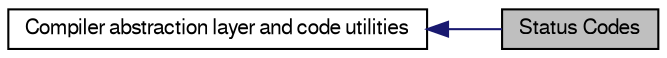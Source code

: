 digraph structs
{
  edge [fontname="FreeSans",fontsize="10",labelfontname="FreeSans",labelfontsize="10"];
  node [fontname="FreeSans",fontsize="10",shape=record];
  rankdir=LR;
  Node1 [label="Compiler abstraction layer and code utilities",height=0.2,width=0.4,color="black", fillcolor="white", style="filled",URL="$group__group__avr32__utils.html",tooltip="Compiler abstraction layer and code utilities for 32-bit AVR."];
  Node0 [label="Status Codes",height=0.2,width=0.4,color="black", fillcolor="grey75", style="filled" fontcolor="black"];
  Node1->Node0 [shape=plaintext, color="midnightblue", dir="back", style="solid"];
}
